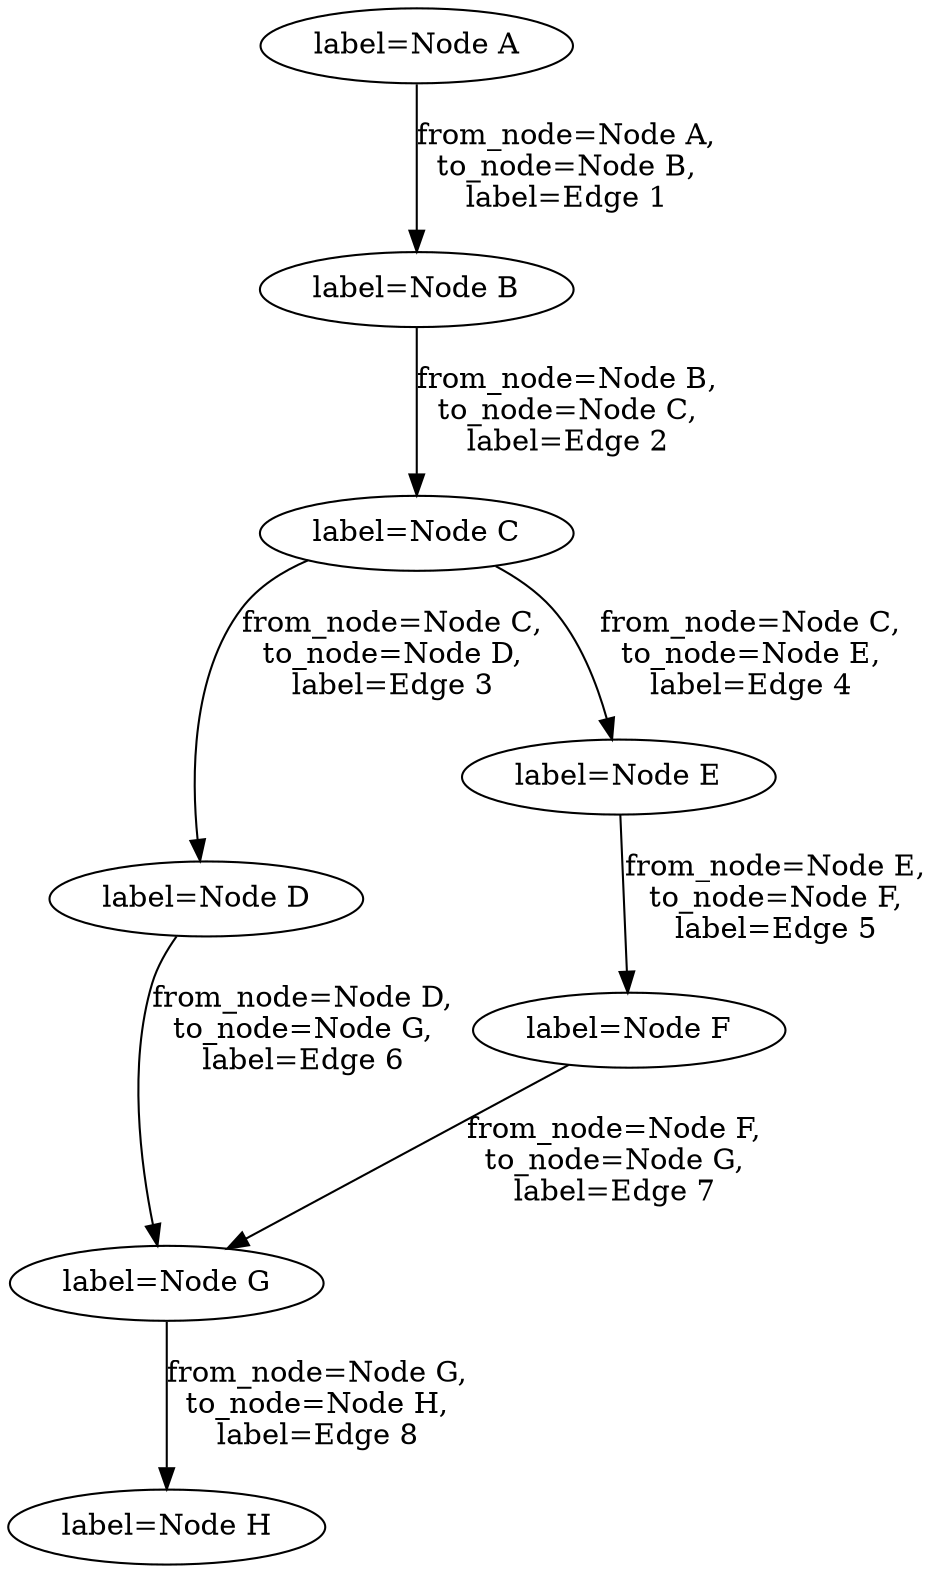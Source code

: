 digraph { 
    a [label="label=Node A"];
    b [label="label=Node B"];
    c [label="label=Node C"];
    d [label="label=Node D"];
    e [label="label=Node E"];
    f [label="label=Node F"];
    g [label="label=Node G"];
    h [label="label=Node H"];

    a -> b [label="from_node=Node A,\nto_node=Node B,\nlabel=Edge 1"];
    b -> c [label="from_node=Node B,\nto_node=Node C,\nlabel=Edge 2"];
    c -> d [label="from_node=Node C,\nto_node=Node D,\nlabel=Edge 3"];
    c -> e [label="from_node=Node C,\nto_node=Node E,\nlabel=Edge 4"];
    e -> f [label="from_node=Node E,\nto_node=Node F,\nlabel=Edge 5"];
    d -> g [label="from_node=Node D,\nto_node=Node G,\nlabel=Edge 6"];
    f -> g [label="from_node=Node F,\nto_node=Node G,\nlabel=Edge 7"];
    g -> h [label="from_node=Node G,\nto_node=Node H,\nlabel=Edge 8"];
}
